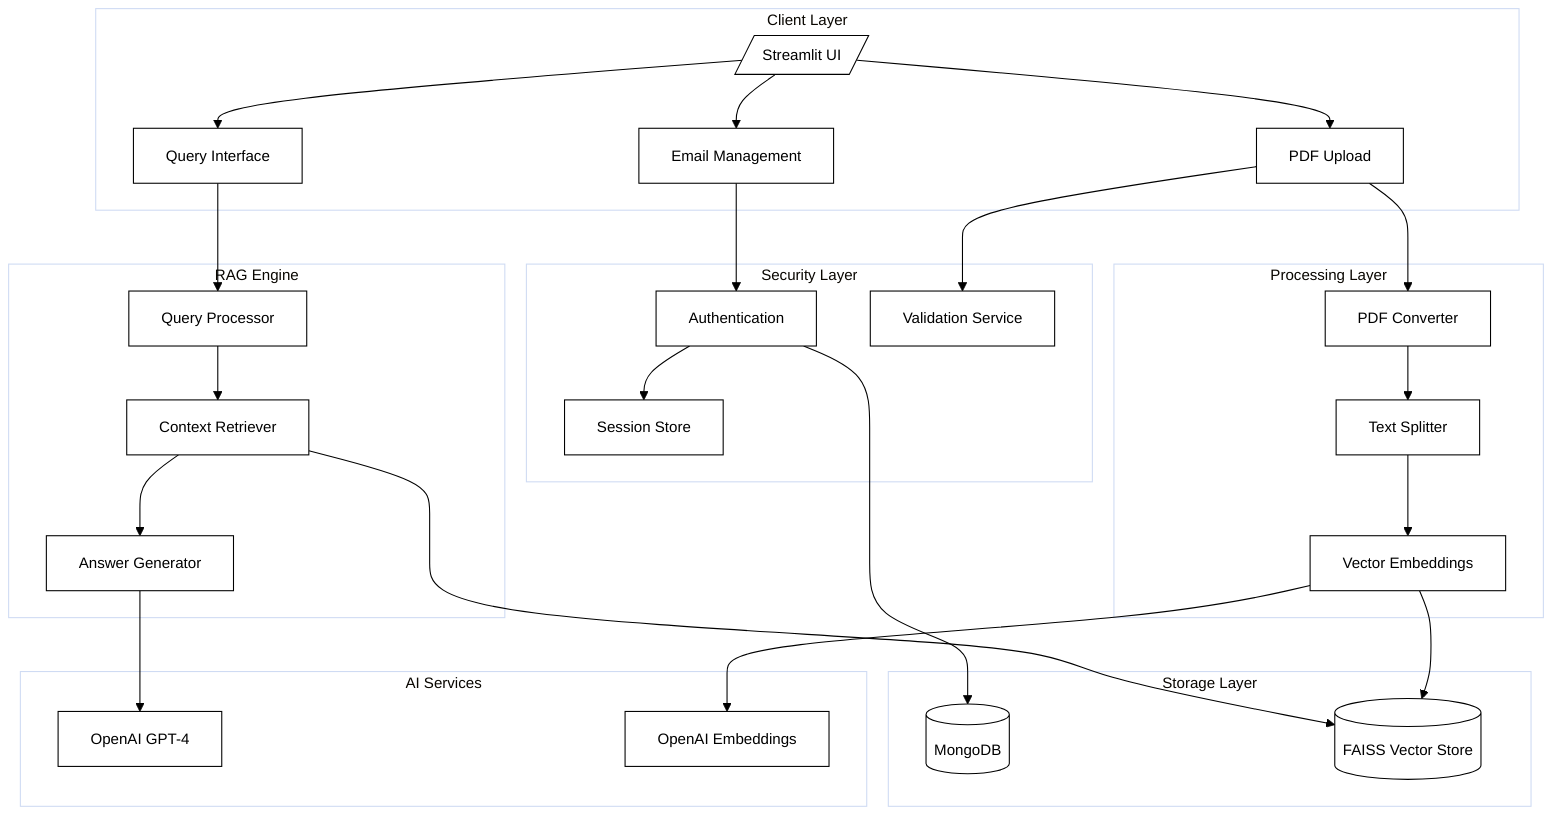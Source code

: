 %%{init: {'theme': 'base', 'themeVariables': { 'background': '#FFFFFF', 'textColor': '#000000', 'fontSize': '14px', 'fontFamily': 'arial', 'mainBkg': '#FFFFFF', 'lineColor': '#000000', 'clusterBkg': '#FFFFFF', 'primaryBorderColor': '#000000', 'nodeBorder': '#000000'}}}%%
flowchart TD
    subgraph Client["Client Layer"]
        UI[/"Streamlit UI"/]
        UP["PDF Upload"]
        QI["Query Interface"]
        EM["Email Management"]
    end
    subgraph Security["Security Layer"]
        Auth["Authentication"]
        VS["Validation Service"]
        SS["Session Store"]
    end
    subgraph Processing["Processing Layer"]
        PC["PDF Converter"]
        TS["Text Splitter"]
        VE["Vector Embeddings"]
    end
    subgraph RAG["RAG Engine"]
        QP["Query Processor"]
        CR["Context Retriever"]
        AG["Answer Generator"]
    end
    subgraph Storage["Storage Layer"]
        DB[(MongoDB)]
        VS_FAISS[(FAISS Vector Store)]
    end
    subgraph AI["AI Services"]
        GPT["OpenAI GPT-4"]
        EMB["OpenAI Embeddings"]
    end
    
    %% Connections
    UI --> UP
    UI --> QI
    UI --> EM
    EM --> Auth
    UP --> VS
    Auth --> SS
    UP --> PC
    PC --> TS
    TS --> VE
    QI --> QP
    QP --> CR
    CR --> AG
    VE --> VS_FAISS
    Auth --> DB
    CR --> VS_FAISS
    VE --> EMB
    AG --> GPT

    classDef default fill:#FFFFFF,stroke:#000000,color:#000000,background:#FFFFFF
    classDef client fill:#FFFFFF,stroke:#000000,color:#000000,background:#FFFFFF
    classDef security fill:#FFFFFF,stroke:#000000,color:#000000,background:#FFFFFF
    classDef processing fill:#FFFFFF,stroke:#000000,color:#000000,background:#FFFFFF
    classDef rag fill:#FFFFFF,stroke:#000000,color:#000000,background:#FFFFFF
    classDef storage fill:#FFFFFF,stroke:#000000,color:#000000,background:#FFFFFF
    classDef ai fill:#FFFFFF,stroke:#000000,color:#000000,background:#FFFFFF
    
    class UI,UP,QI,EM client
    class Auth,VS,SS security
    class PC,TS,VE processing
    class QP,CR,AG rag
    class DB,VS_FAISS storage
    class GPT,EMB ai